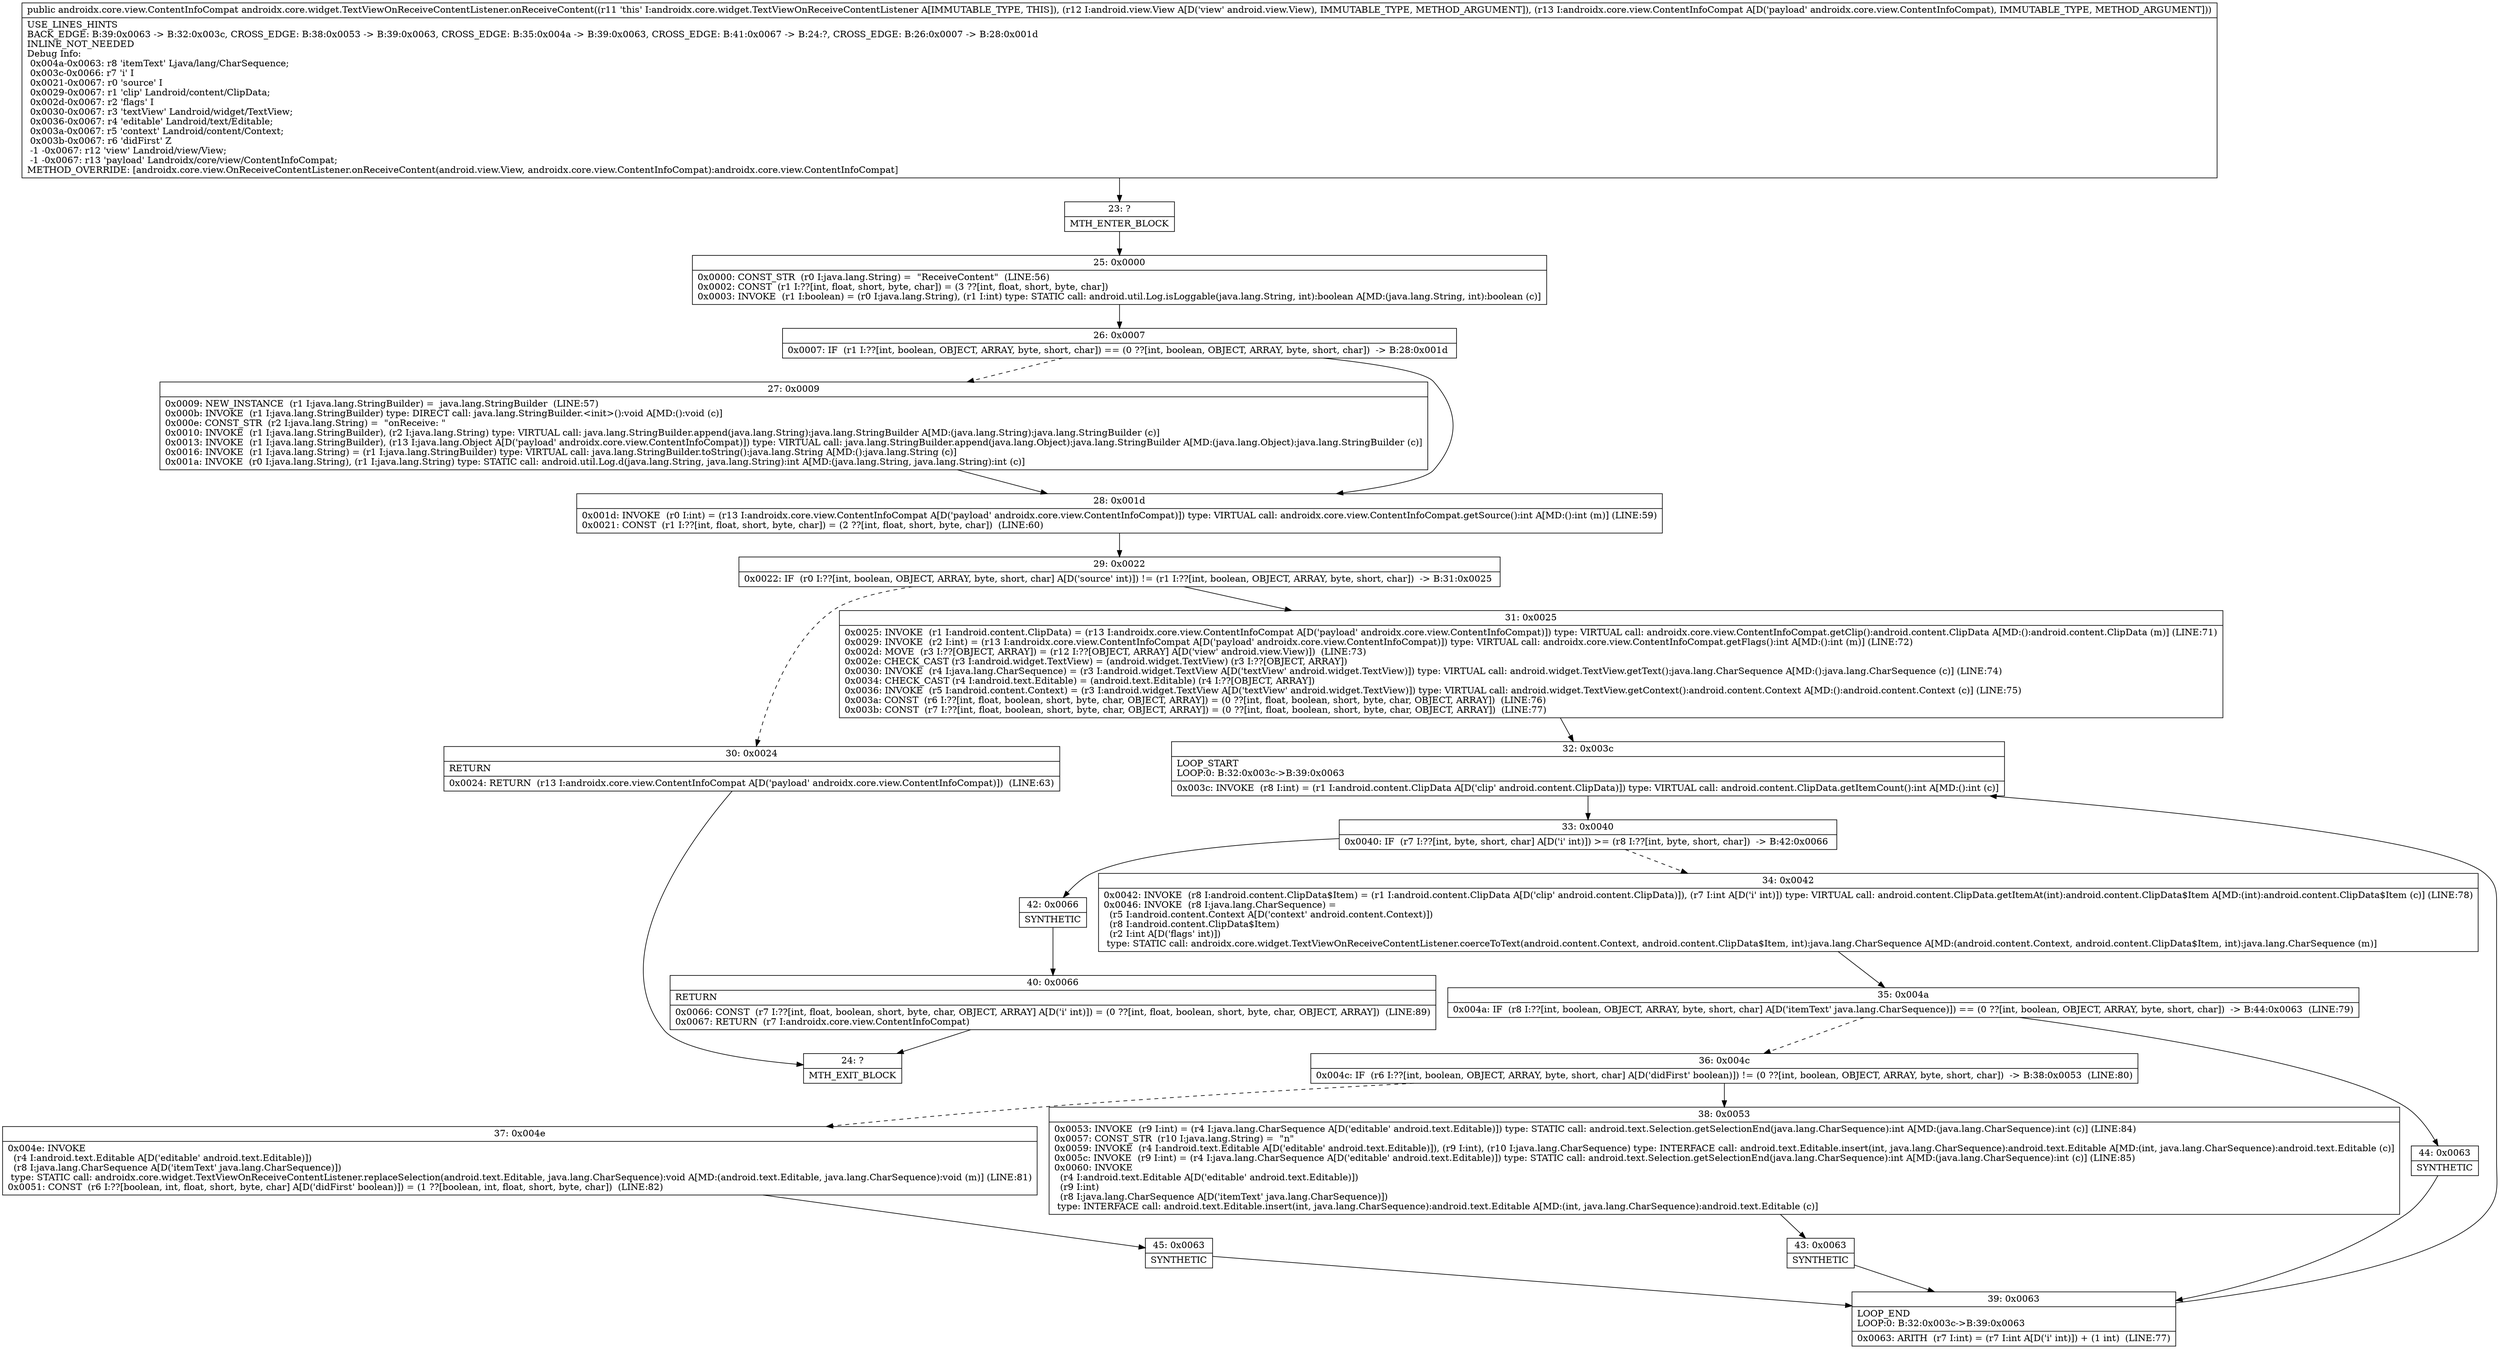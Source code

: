 digraph "CFG forandroidx.core.widget.TextViewOnReceiveContentListener.onReceiveContent(Landroid\/view\/View;Landroidx\/core\/view\/ContentInfoCompat;)Landroidx\/core\/view\/ContentInfoCompat;" {
Node_23 [shape=record,label="{23\:\ ?|MTH_ENTER_BLOCK\l}"];
Node_25 [shape=record,label="{25\:\ 0x0000|0x0000: CONST_STR  (r0 I:java.lang.String) =  \"ReceiveContent\"  (LINE:56)\l0x0002: CONST  (r1 I:??[int, float, short, byte, char]) = (3 ??[int, float, short, byte, char]) \l0x0003: INVOKE  (r1 I:boolean) = (r0 I:java.lang.String), (r1 I:int) type: STATIC call: android.util.Log.isLoggable(java.lang.String, int):boolean A[MD:(java.lang.String, int):boolean (c)]\l}"];
Node_26 [shape=record,label="{26\:\ 0x0007|0x0007: IF  (r1 I:??[int, boolean, OBJECT, ARRAY, byte, short, char]) == (0 ??[int, boolean, OBJECT, ARRAY, byte, short, char])  \-\> B:28:0x001d \l}"];
Node_27 [shape=record,label="{27\:\ 0x0009|0x0009: NEW_INSTANCE  (r1 I:java.lang.StringBuilder) =  java.lang.StringBuilder  (LINE:57)\l0x000b: INVOKE  (r1 I:java.lang.StringBuilder) type: DIRECT call: java.lang.StringBuilder.\<init\>():void A[MD:():void (c)]\l0x000e: CONST_STR  (r2 I:java.lang.String) =  \"onReceive: \" \l0x0010: INVOKE  (r1 I:java.lang.StringBuilder), (r2 I:java.lang.String) type: VIRTUAL call: java.lang.StringBuilder.append(java.lang.String):java.lang.StringBuilder A[MD:(java.lang.String):java.lang.StringBuilder (c)]\l0x0013: INVOKE  (r1 I:java.lang.StringBuilder), (r13 I:java.lang.Object A[D('payload' androidx.core.view.ContentInfoCompat)]) type: VIRTUAL call: java.lang.StringBuilder.append(java.lang.Object):java.lang.StringBuilder A[MD:(java.lang.Object):java.lang.StringBuilder (c)]\l0x0016: INVOKE  (r1 I:java.lang.String) = (r1 I:java.lang.StringBuilder) type: VIRTUAL call: java.lang.StringBuilder.toString():java.lang.String A[MD:():java.lang.String (c)]\l0x001a: INVOKE  (r0 I:java.lang.String), (r1 I:java.lang.String) type: STATIC call: android.util.Log.d(java.lang.String, java.lang.String):int A[MD:(java.lang.String, java.lang.String):int (c)]\l}"];
Node_28 [shape=record,label="{28\:\ 0x001d|0x001d: INVOKE  (r0 I:int) = (r13 I:androidx.core.view.ContentInfoCompat A[D('payload' androidx.core.view.ContentInfoCompat)]) type: VIRTUAL call: androidx.core.view.ContentInfoCompat.getSource():int A[MD:():int (m)] (LINE:59)\l0x0021: CONST  (r1 I:??[int, float, short, byte, char]) = (2 ??[int, float, short, byte, char])  (LINE:60)\l}"];
Node_29 [shape=record,label="{29\:\ 0x0022|0x0022: IF  (r0 I:??[int, boolean, OBJECT, ARRAY, byte, short, char] A[D('source' int)]) != (r1 I:??[int, boolean, OBJECT, ARRAY, byte, short, char])  \-\> B:31:0x0025 \l}"];
Node_30 [shape=record,label="{30\:\ 0x0024|RETURN\l|0x0024: RETURN  (r13 I:androidx.core.view.ContentInfoCompat A[D('payload' androidx.core.view.ContentInfoCompat)])  (LINE:63)\l}"];
Node_24 [shape=record,label="{24\:\ ?|MTH_EXIT_BLOCK\l}"];
Node_31 [shape=record,label="{31\:\ 0x0025|0x0025: INVOKE  (r1 I:android.content.ClipData) = (r13 I:androidx.core.view.ContentInfoCompat A[D('payload' androidx.core.view.ContentInfoCompat)]) type: VIRTUAL call: androidx.core.view.ContentInfoCompat.getClip():android.content.ClipData A[MD:():android.content.ClipData (m)] (LINE:71)\l0x0029: INVOKE  (r2 I:int) = (r13 I:androidx.core.view.ContentInfoCompat A[D('payload' androidx.core.view.ContentInfoCompat)]) type: VIRTUAL call: androidx.core.view.ContentInfoCompat.getFlags():int A[MD:():int (m)] (LINE:72)\l0x002d: MOVE  (r3 I:??[OBJECT, ARRAY]) = (r12 I:??[OBJECT, ARRAY] A[D('view' android.view.View)])  (LINE:73)\l0x002e: CHECK_CAST (r3 I:android.widget.TextView) = (android.widget.TextView) (r3 I:??[OBJECT, ARRAY]) \l0x0030: INVOKE  (r4 I:java.lang.CharSequence) = (r3 I:android.widget.TextView A[D('textView' android.widget.TextView)]) type: VIRTUAL call: android.widget.TextView.getText():java.lang.CharSequence A[MD:():java.lang.CharSequence (c)] (LINE:74)\l0x0034: CHECK_CAST (r4 I:android.text.Editable) = (android.text.Editable) (r4 I:??[OBJECT, ARRAY]) \l0x0036: INVOKE  (r5 I:android.content.Context) = (r3 I:android.widget.TextView A[D('textView' android.widget.TextView)]) type: VIRTUAL call: android.widget.TextView.getContext():android.content.Context A[MD:():android.content.Context (c)] (LINE:75)\l0x003a: CONST  (r6 I:??[int, float, boolean, short, byte, char, OBJECT, ARRAY]) = (0 ??[int, float, boolean, short, byte, char, OBJECT, ARRAY])  (LINE:76)\l0x003b: CONST  (r7 I:??[int, float, boolean, short, byte, char, OBJECT, ARRAY]) = (0 ??[int, float, boolean, short, byte, char, OBJECT, ARRAY])  (LINE:77)\l}"];
Node_32 [shape=record,label="{32\:\ 0x003c|LOOP_START\lLOOP:0: B:32:0x003c\-\>B:39:0x0063\l|0x003c: INVOKE  (r8 I:int) = (r1 I:android.content.ClipData A[D('clip' android.content.ClipData)]) type: VIRTUAL call: android.content.ClipData.getItemCount():int A[MD:():int (c)]\l}"];
Node_33 [shape=record,label="{33\:\ 0x0040|0x0040: IF  (r7 I:??[int, byte, short, char] A[D('i' int)]) \>= (r8 I:??[int, byte, short, char])  \-\> B:42:0x0066 \l}"];
Node_34 [shape=record,label="{34\:\ 0x0042|0x0042: INVOKE  (r8 I:android.content.ClipData$Item) = (r1 I:android.content.ClipData A[D('clip' android.content.ClipData)]), (r7 I:int A[D('i' int)]) type: VIRTUAL call: android.content.ClipData.getItemAt(int):android.content.ClipData$Item A[MD:(int):android.content.ClipData$Item (c)] (LINE:78)\l0x0046: INVOKE  (r8 I:java.lang.CharSequence) = \l  (r5 I:android.content.Context A[D('context' android.content.Context)])\l  (r8 I:android.content.ClipData$Item)\l  (r2 I:int A[D('flags' int)])\l type: STATIC call: androidx.core.widget.TextViewOnReceiveContentListener.coerceToText(android.content.Context, android.content.ClipData$Item, int):java.lang.CharSequence A[MD:(android.content.Context, android.content.ClipData$Item, int):java.lang.CharSequence (m)]\l}"];
Node_35 [shape=record,label="{35\:\ 0x004a|0x004a: IF  (r8 I:??[int, boolean, OBJECT, ARRAY, byte, short, char] A[D('itemText' java.lang.CharSequence)]) == (0 ??[int, boolean, OBJECT, ARRAY, byte, short, char])  \-\> B:44:0x0063  (LINE:79)\l}"];
Node_36 [shape=record,label="{36\:\ 0x004c|0x004c: IF  (r6 I:??[int, boolean, OBJECT, ARRAY, byte, short, char] A[D('didFirst' boolean)]) != (0 ??[int, boolean, OBJECT, ARRAY, byte, short, char])  \-\> B:38:0x0053  (LINE:80)\l}"];
Node_37 [shape=record,label="{37\:\ 0x004e|0x004e: INVOKE  \l  (r4 I:android.text.Editable A[D('editable' android.text.Editable)])\l  (r8 I:java.lang.CharSequence A[D('itemText' java.lang.CharSequence)])\l type: STATIC call: androidx.core.widget.TextViewOnReceiveContentListener.replaceSelection(android.text.Editable, java.lang.CharSequence):void A[MD:(android.text.Editable, java.lang.CharSequence):void (m)] (LINE:81)\l0x0051: CONST  (r6 I:??[boolean, int, float, short, byte, char] A[D('didFirst' boolean)]) = (1 ??[boolean, int, float, short, byte, char])  (LINE:82)\l}"];
Node_45 [shape=record,label="{45\:\ 0x0063|SYNTHETIC\l}"];
Node_39 [shape=record,label="{39\:\ 0x0063|LOOP_END\lLOOP:0: B:32:0x003c\-\>B:39:0x0063\l|0x0063: ARITH  (r7 I:int) = (r7 I:int A[D('i' int)]) + (1 int)  (LINE:77)\l}"];
Node_38 [shape=record,label="{38\:\ 0x0053|0x0053: INVOKE  (r9 I:int) = (r4 I:java.lang.CharSequence A[D('editable' android.text.Editable)]) type: STATIC call: android.text.Selection.getSelectionEnd(java.lang.CharSequence):int A[MD:(java.lang.CharSequence):int (c)] (LINE:84)\l0x0057: CONST_STR  (r10 I:java.lang.String) =  \"n\" \l0x0059: INVOKE  (r4 I:android.text.Editable A[D('editable' android.text.Editable)]), (r9 I:int), (r10 I:java.lang.CharSequence) type: INTERFACE call: android.text.Editable.insert(int, java.lang.CharSequence):android.text.Editable A[MD:(int, java.lang.CharSequence):android.text.Editable (c)]\l0x005c: INVOKE  (r9 I:int) = (r4 I:java.lang.CharSequence A[D('editable' android.text.Editable)]) type: STATIC call: android.text.Selection.getSelectionEnd(java.lang.CharSequence):int A[MD:(java.lang.CharSequence):int (c)] (LINE:85)\l0x0060: INVOKE  \l  (r4 I:android.text.Editable A[D('editable' android.text.Editable)])\l  (r9 I:int)\l  (r8 I:java.lang.CharSequence A[D('itemText' java.lang.CharSequence)])\l type: INTERFACE call: android.text.Editable.insert(int, java.lang.CharSequence):android.text.Editable A[MD:(int, java.lang.CharSequence):android.text.Editable (c)]\l}"];
Node_43 [shape=record,label="{43\:\ 0x0063|SYNTHETIC\l}"];
Node_44 [shape=record,label="{44\:\ 0x0063|SYNTHETIC\l}"];
Node_42 [shape=record,label="{42\:\ 0x0066|SYNTHETIC\l}"];
Node_40 [shape=record,label="{40\:\ 0x0066|RETURN\l|0x0066: CONST  (r7 I:??[int, float, boolean, short, byte, char, OBJECT, ARRAY] A[D('i' int)]) = (0 ??[int, float, boolean, short, byte, char, OBJECT, ARRAY])  (LINE:89)\l0x0067: RETURN  (r7 I:androidx.core.view.ContentInfoCompat) \l}"];
MethodNode[shape=record,label="{public androidx.core.view.ContentInfoCompat androidx.core.widget.TextViewOnReceiveContentListener.onReceiveContent((r11 'this' I:androidx.core.widget.TextViewOnReceiveContentListener A[IMMUTABLE_TYPE, THIS]), (r12 I:android.view.View A[D('view' android.view.View), IMMUTABLE_TYPE, METHOD_ARGUMENT]), (r13 I:androidx.core.view.ContentInfoCompat A[D('payload' androidx.core.view.ContentInfoCompat), IMMUTABLE_TYPE, METHOD_ARGUMENT]))  | USE_LINES_HINTS\lBACK_EDGE: B:39:0x0063 \-\> B:32:0x003c, CROSS_EDGE: B:38:0x0053 \-\> B:39:0x0063, CROSS_EDGE: B:35:0x004a \-\> B:39:0x0063, CROSS_EDGE: B:41:0x0067 \-\> B:24:?, CROSS_EDGE: B:26:0x0007 \-\> B:28:0x001d\lINLINE_NOT_NEEDED\lDebug Info:\l  0x004a\-0x0063: r8 'itemText' Ljava\/lang\/CharSequence;\l  0x003c\-0x0066: r7 'i' I\l  0x0021\-0x0067: r0 'source' I\l  0x0029\-0x0067: r1 'clip' Landroid\/content\/ClipData;\l  0x002d\-0x0067: r2 'flags' I\l  0x0030\-0x0067: r3 'textView' Landroid\/widget\/TextView;\l  0x0036\-0x0067: r4 'editable' Landroid\/text\/Editable;\l  0x003a\-0x0067: r5 'context' Landroid\/content\/Context;\l  0x003b\-0x0067: r6 'didFirst' Z\l  \-1 \-0x0067: r12 'view' Landroid\/view\/View;\l  \-1 \-0x0067: r13 'payload' Landroidx\/core\/view\/ContentInfoCompat;\lMETHOD_OVERRIDE: [androidx.core.view.OnReceiveContentListener.onReceiveContent(android.view.View, androidx.core.view.ContentInfoCompat):androidx.core.view.ContentInfoCompat]\l}"];
MethodNode -> Node_23;Node_23 -> Node_25;
Node_25 -> Node_26;
Node_26 -> Node_27[style=dashed];
Node_26 -> Node_28;
Node_27 -> Node_28;
Node_28 -> Node_29;
Node_29 -> Node_30[style=dashed];
Node_29 -> Node_31;
Node_30 -> Node_24;
Node_31 -> Node_32;
Node_32 -> Node_33;
Node_33 -> Node_34[style=dashed];
Node_33 -> Node_42;
Node_34 -> Node_35;
Node_35 -> Node_36[style=dashed];
Node_35 -> Node_44;
Node_36 -> Node_37[style=dashed];
Node_36 -> Node_38;
Node_37 -> Node_45;
Node_45 -> Node_39;
Node_39 -> Node_32;
Node_38 -> Node_43;
Node_43 -> Node_39;
Node_44 -> Node_39;
Node_42 -> Node_40;
Node_40 -> Node_24;
}

